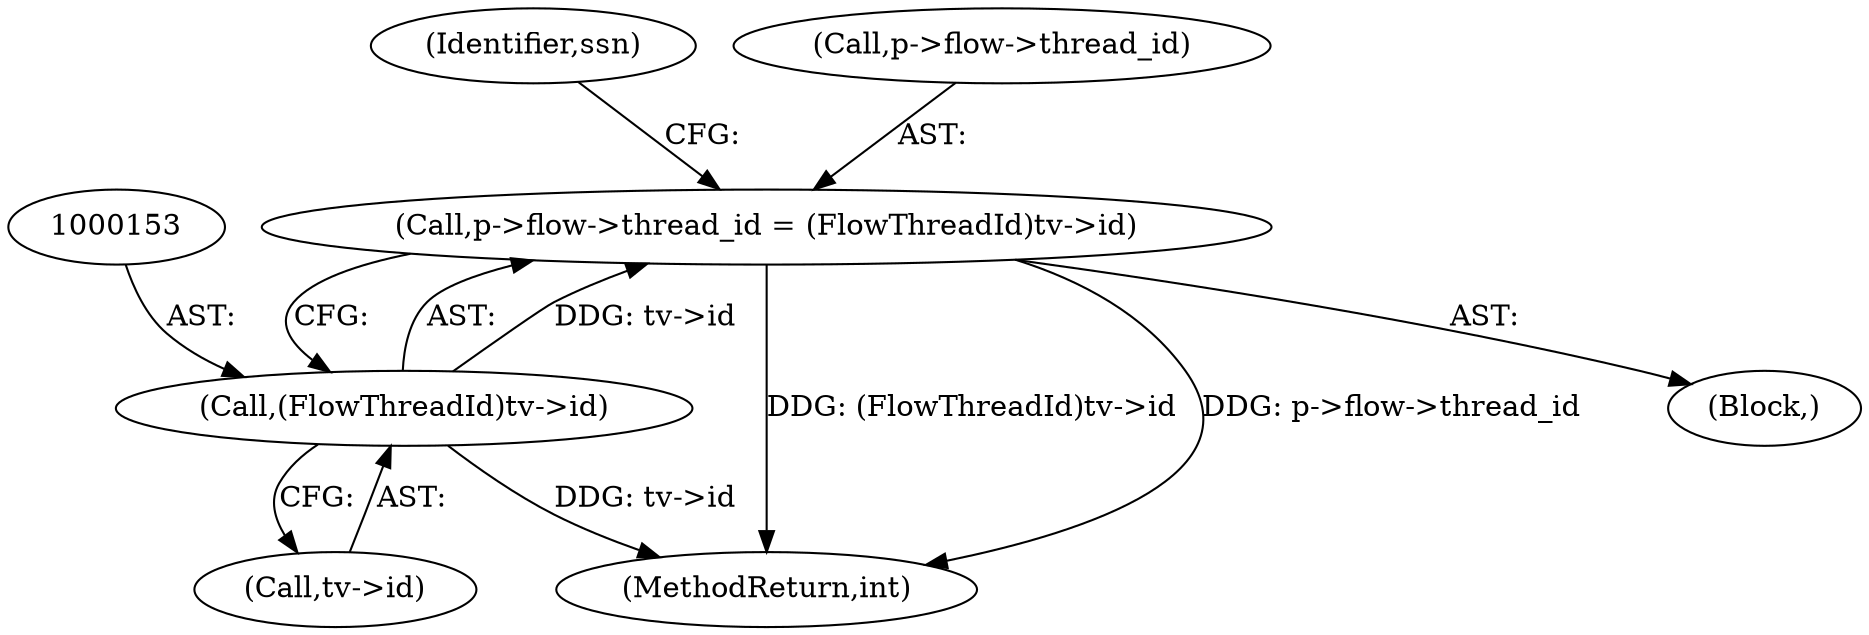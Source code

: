 digraph "0_suricata_843d0b7a10bb45627f94764a6c5d468a24143345@API" {
"1000146" [label="(Call,p->flow->thread_id = (FlowThreadId)tv->id)"];
"1000152" [label="(Call,(FlowThreadId)tv->id)"];
"1000154" [label="(Call,tv->id)"];
"1000184" [label="(Identifier,ssn)"];
"1000147" [label="(Call,p->flow->thread_id)"];
"1000152" [label="(Call,(FlowThreadId)tv->id)"];
"1000764" [label="(MethodReturn,int)"];
"1000145" [label="(Block,)"];
"1000146" [label="(Call,p->flow->thread_id = (FlowThreadId)tv->id)"];
"1000146" -> "1000145"  [label="AST: "];
"1000146" -> "1000152"  [label="CFG: "];
"1000147" -> "1000146"  [label="AST: "];
"1000152" -> "1000146"  [label="AST: "];
"1000184" -> "1000146"  [label="CFG: "];
"1000146" -> "1000764"  [label="DDG: (FlowThreadId)tv->id"];
"1000146" -> "1000764"  [label="DDG: p->flow->thread_id"];
"1000152" -> "1000146"  [label="DDG: tv->id"];
"1000152" -> "1000154"  [label="CFG: "];
"1000153" -> "1000152"  [label="AST: "];
"1000154" -> "1000152"  [label="AST: "];
"1000152" -> "1000764"  [label="DDG: tv->id"];
}
